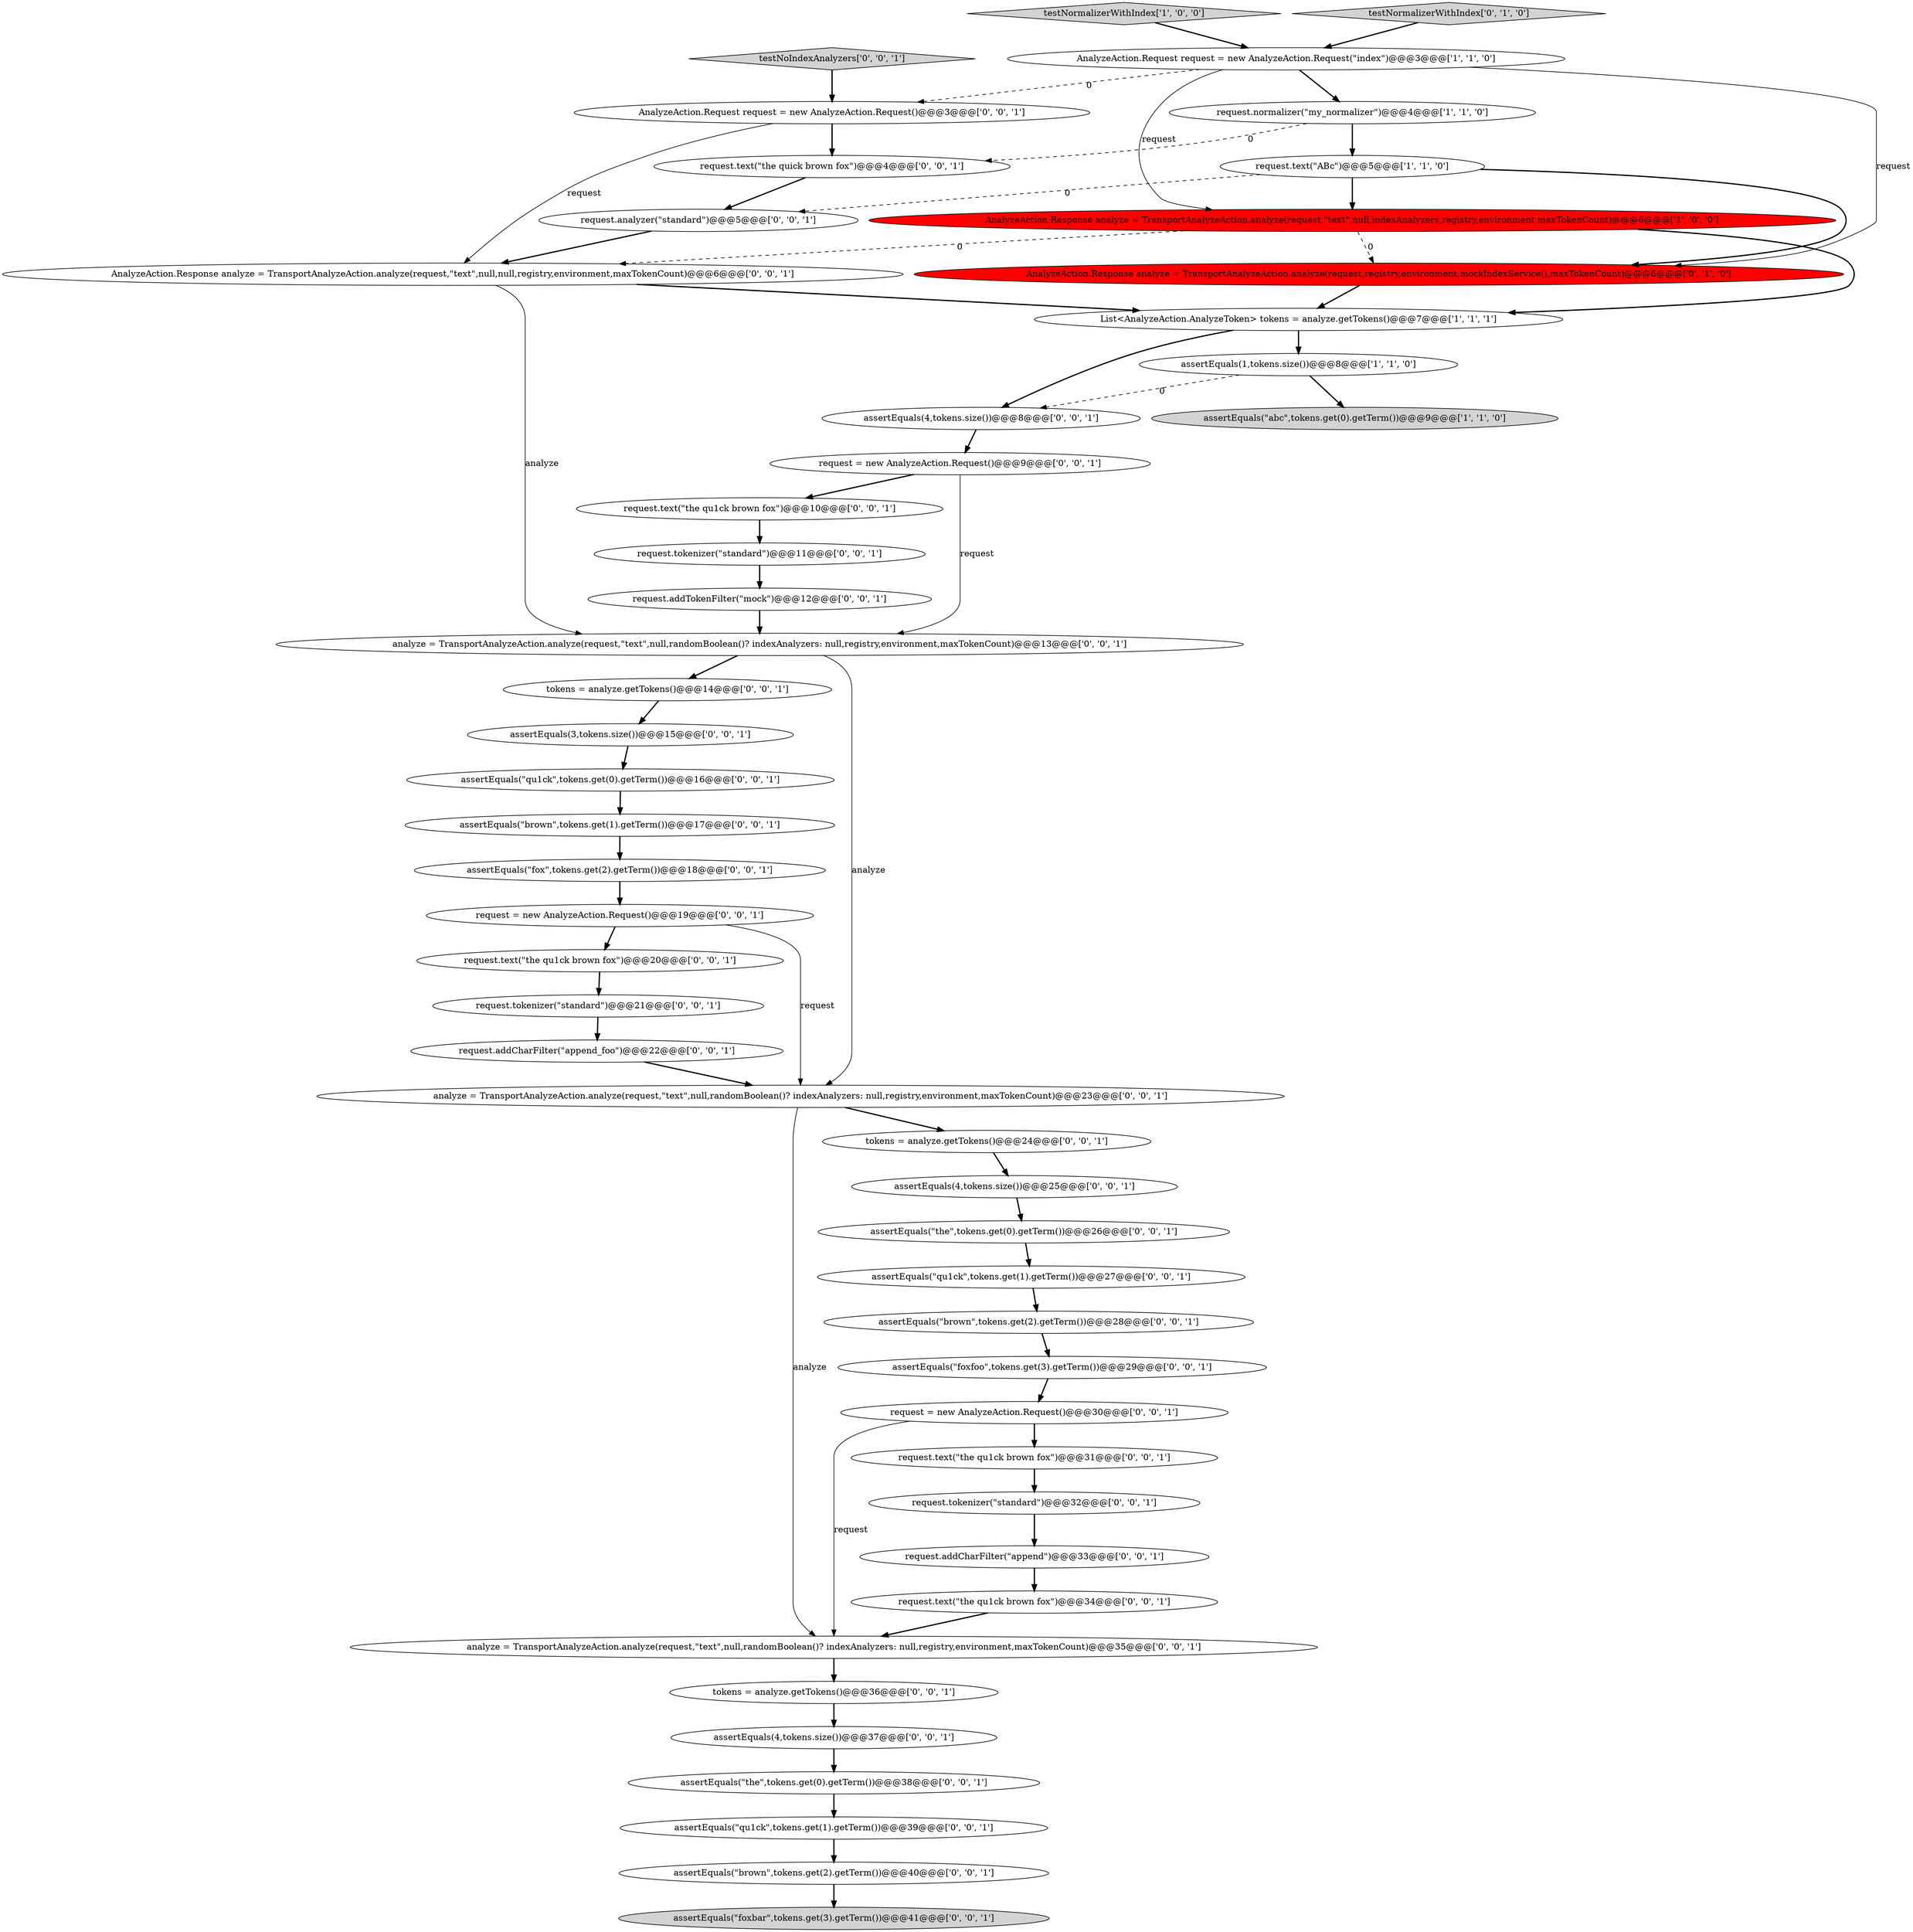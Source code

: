 digraph {
23 [style = filled, label = "request.text(\"the qu1ck brown fox\")@@@20@@@['0', '0', '1']", fillcolor = white, shape = ellipse image = "AAA0AAABBB3BBB"];
31 [style = filled, label = "request = new AnalyzeAction.Request()@@@30@@@['0', '0', '1']", fillcolor = white, shape = ellipse image = "AAA0AAABBB3BBB"];
47 [style = filled, label = "request.addCharFilter(\"append_foo\")@@@22@@@['0', '0', '1']", fillcolor = white, shape = ellipse image = "AAA0AAABBB3BBB"];
48 [style = filled, label = "analyze = TransportAnalyzeAction.analyze(request,\"text\",null,randomBoolean()? indexAnalyzers: null,registry,environment,maxTokenCount)@@@35@@@['0', '0', '1']", fillcolor = white, shape = ellipse image = "AAA0AAABBB3BBB"];
22 [style = filled, label = "tokens = analyze.getTokens()@@@14@@@['0', '0', '1']", fillcolor = white, shape = ellipse image = "AAA0AAABBB3BBB"];
14 [style = filled, label = "request.tokenizer(\"standard\")@@@32@@@['0', '0', '1']", fillcolor = white, shape = ellipse image = "AAA0AAABBB3BBB"];
6 [style = filled, label = "AnalyzeAction.Response analyze = TransportAnalyzeAction.analyze(request,\"text\",null,indexAnalyzers,registry,environment,maxTokenCount)@@@6@@@['1', '0', '0']", fillcolor = red, shape = ellipse image = "AAA1AAABBB1BBB"];
17 [style = filled, label = "request.analyzer(\"standard\")@@@5@@@['0', '0', '1']", fillcolor = white, shape = ellipse image = "AAA0AAABBB3BBB"];
5 [style = filled, label = "assertEquals(\"abc\",tokens.get(0).getTerm())@@@9@@@['1', '1', '0']", fillcolor = lightgray, shape = ellipse image = "AAA0AAABBB1BBB"];
42 [style = filled, label = "assertEquals(\"the\",tokens.get(0).getTerm())@@@26@@@['0', '0', '1']", fillcolor = white, shape = ellipse image = "AAA0AAABBB3BBB"];
0 [style = filled, label = "request.text(\"ABc\")@@@5@@@['1', '1', '0']", fillcolor = white, shape = ellipse image = "AAA0AAABBB1BBB"];
25 [style = filled, label = "request = new AnalyzeAction.Request()@@@19@@@['0', '0', '1']", fillcolor = white, shape = ellipse image = "AAA0AAABBB3BBB"];
28 [style = filled, label = "analyze = TransportAnalyzeAction.analyze(request,\"text\",null,randomBoolean()? indexAnalyzers: null,registry,environment,maxTokenCount)@@@23@@@['0', '0', '1']", fillcolor = white, shape = ellipse image = "AAA0AAABBB3BBB"];
10 [style = filled, label = "request.text(\"the qu1ck brown fox\")@@@10@@@['0', '0', '1']", fillcolor = white, shape = ellipse image = "AAA0AAABBB3BBB"];
27 [style = filled, label = "analyze = TransportAnalyzeAction.analyze(request,\"text\",null,randomBoolean()? indexAnalyzers: null,registry,environment,maxTokenCount)@@@13@@@['0', '0', '1']", fillcolor = white, shape = ellipse image = "AAA0AAABBB3BBB"];
15 [style = filled, label = "request = new AnalyzeAction.Request()@@@9@@@['0', '0', '1']", fillcolor = white, shape = ellipse image = "AAA0AAABBB3BBB"];
12 [style = filled, label = "AnalyzeAction.Response analyze = TransportAnalyzeAction.analyze(request,\"text\",null,null,registry,environment,maxTokenCount)@@@6@@@['0', '0', '1']", fillcolor = white, shape = ellipse image = "AAA0AAABBB3BBB"];
38 [style = filled, label = "assertEquals(4,tokens.size())@@@8@@@['0', '0', '1']", fillcolor = white, shape = ellipse image = "AAA0AAABBB3BBB"];
30 [style = filled, label = "assertEquals(\"qu1ck\",tokens.get(1).getTerm())@@@39@@@['0', '0', '1']", fillcolor = white, shape = ellipse image = "AAA0AAABBB3BBB"];
32 [style = filled, label = "tokens = analyze.getTokens()@@@36@@@['0', '0', '1']", fillcolor = white, shape = ellipse image = "AAA0AAABBB3BBB"];
40 [style = filled, label = "assertEquals(\"fox\",tokens.get(2).getTerm())@@@18@@@['0', '0', '1']", fillcolor = white, shape = ellipse image = "AAA0AAABBB3BBB"];
45 [style = filled, label = "assertEquals(\"brown\",tokens.get(1).getTerm())@@@17@@@['0', '0', '1']", fillcolor = white, shape = ellipse image = "AAA0AAABBB3BBB"];
44 [style = filled, label = "assertEquals(\"brown\",tokens.get(2).getTerm())@@@28@@@['0', '0', '1']", fillcolor = white, shape = ellipse image = "AAA0AAABBB3BBB"];
39 [style = filled, label = "assertEquals(\"the\",tokens.get(0).getTerm())@@@38@@@['0', '0', '1']", fillcolor = white, shape = ellipse image = "AAA0AAABBB3BBB"];
2 [style = filled, label = "testNormalizerWithIndex['1', '0', '0']", fillcolor = lightgray, shape = diamond image = "AAA0AAABBB1BBB"];
34 [style = filled, label = "request.text(\"the qu1ck brown fox\")@@@34@@@['0', '0', '1']", fillcolor = white, shape = ellipse image = "AAA0AAABBB3BBB"];
26 [style = filled, label = "assertEquals(4,tokens.size())@@@37@@@['0', '0', '1']", fillcolor = white, shape = ellipse image = "AAA0AAABBB3BBB"];
29 [style = filled, label = "request.tokenizer(\"standard\")@@@11@@@['0', '0', '1']", fillcolor = white, shape = ellipse image = "AAA0AAABBB3BBB"];
46 [style = filled, label = "request.addTokenFilter(\"mock\")@@@12@@@['0', '0', '1']", fillcolor = white, shape = ellipse image = "AAA0AAABBB3BBB"];
9 [style = filled, label = "testNormalizerWithIndex['0', '1', '0']", fillcolor = lightgray, shape = diamond image = "AAA0AAABBB2BBB"];
4 [style = filled, label = "request.normalizer(\"my_normalizer\")@@@4@@@['1', '1', '0']", fillcolor = white, shape = ellipse image = "AAA0AAABBB1BBB"];
1 [style = filled, label = "AnalyzeAction.Request request = new AnalyzeAction.Request(\"index\")@@@3@@@['1', '1', '0']", fillcolor = white, shape = ellipse image = "AAA0AAABBB1BBB"];
16 [style = filled, label = "assertEquals(3,tokens.size())@@@15@@@['0', '0', '1']", fillcolor = white, shape = ellipse image = "AAA0AAABBB3BBB"];
18 [style = filled, label = "assertEquals(\"qu1ck\",tokens.get(1).getTerm())@@@27@@@['0', '0', '1']", fillcolor = white, shape = ellipse image = "AAA0AAABBB3BBB"];
35 [style = filled, label = "AnalyzeAction.Request request = new AnalyzeAction.Request()@@@3@@@['0', '0', '1']", fillcolor = white, shape = ellipse image = "AAA0AAABBB3BBB"];
36 [style = filled, label = "request.text(\"the quick brown fox\")@@@4@@@['0', '0', '1']", fillcolor = white, shape = ellipse image = "AAA0AAABBB3BBB"];
37 [style = filled, label = "tokens = analyze.getTokens()@@@24@@@['0', '0', '1']", fillcolor = white, shape = ellipse image = "AAA0AAABBB3BBB"];
41 [style = filled, label = "request.tokenizer(\"standard\")@@@21@@@['0', '0', '1']", fillcolor = white, shape = ellipse image = "AAA0AAABBB3BBB"];
8 [style = filled, label = "AnalyzeAction.Response analyze = TransportAnalyzeAction.analyze(request,registry,environment,mockIndexService(),maxTokenCount)@@@6@@@['0', '1', '0']", fillcolor = red, shape = ellipse image = "AAA1AAABBB2BBB"];
33 [style = filled, label = "assertEquals(4,tokens.size())@@@25@@@['0', '0', '1']", fillcolor = white, shape = ellipse image = "AAA0AAABBB3BBB"];
13 [style = filled, label = "request.text(\"the qu1ck brown fox\")@@@31@@@['0', '0', '1']", fillcolor = white, shape = ellipse image = "AAA0AAABBB3BBB"];
11 [style = filled, label = "testNoIndexAnalyzers['0', '0', '1']", fillcolor = lightgray, shape = diamond image = "AAA0AAABBB3BBB"];
19 [style = filled, label = "assertEquals(\"brown\",tokens.get(2).getTerm())@@@40@@@['0', '0', '1']", fillcolor = white, shape = ellipse image = "AAA0AAABBB3BBB"];
43 [style = filled, label = "assertEquals(\"qu1ck\",tokens.get(0).getTerm())@@@16@@@['0', '0', '1']", fillcolor = white, shape = ellipse image = "AAA0AAABBB3BBB"];
3 [style = filled, label = "List<AnalyzeAction.AnalyzeToken> tokens = analyze.getTokens()@@@7@@@['1', '1', '1']", fillcolor = white, shape = ellipse image = "AAA0AAABBB1BBB"];
20 [style = filled, label = "assertEquals(\"foxfoo\",tokens.get(3).getTerm())@@@29@@@['0', '0', '1']", fillcolor = white, shape = ellipse image = "AAA0AAABBB3BBB"];
21 [style = filled, label = "assertEquals(\"foxbar\",tokens.get(3).getTerm())@@@41@@@['0', '0', '1']", fillcolor = lightgray, shape = ellipse image = "AAA0AAABBB3BBB"];
24 [style = filled, label = "request.addCharFilter(\"append\")@@@33@@@['0', '0', '1']", fillcolor = white, shape = ellipse image = "AAA0AAABBB3BBB"];
7 [style = filled, label = "assertEquals(1,tokens.size())@@@8@@@['1', '1', '0']", fillcolor = white, shape = ellipse image = "AAA0AAABBB1BBB"];
6->3 [style = bold, label=""];
14->24 [style = bold, label=""];
1->4 [style = bold, label=""];
15->10 [style = bold, label=""];
42->18 [style = bold, label=""];
28->37 [style = bold, label=""];
31->48 [style = solid, label="request"];
6->8 [style = dashed, label="0"];
1->35 [style = dashed, label="0"];
34->48 [style = bold, label=""];
0->6 [style = bold, label=""];
22->16 [style = bold, label=""];
25->23 [style = bold, label=""];
2->1 [style = bold, label=""];
25->28 [style = solid, label="request"];
31->13 [style = bold, label=""];
47->28 [style = bold, label=""];
8->3 [style = bold, label=""];
35->12 [style = solid, label="request"];
40->25 [style = bold, label=""];
1->8 [style = solid, label="request"];
24->34 [style = bold, label=""];
15->27 [style = solid, label="request"];
28->48 [style = solid, label="analyze"];
20->31 [style = bold, label=""];
23->41 [style = bold, label=""];
3->38 [style = bold, label=""];
38->15 [style = bold, label=""];
27->22 [style = bold, label=""];
32->26 [style = bold, label=""];
26->39 [style = bold, label=""];
11->35 [style = bold, label=""];
43->45 [style = bold, label=""];
0->17 [style = dashed, label="0"];
4->0 [style = bold, label=""];
6->12 [style = dashed, label="0"];
39->30 [style = bold, label=""];
30->19 [style = bold, label=""];
7->5 [style = bold, label=""];
17->12 [style = bold, label=""];
18->44 [style = bold, label=""];
4->36 [style = dashed, label="0"];
10->29 [style = bold, label=""];
3->7 [style = bold, label=""];
33->42 [style = bold, label=""];
44->20 [style = bold, label=""];
29->46 [style = bold, label=""];
46->27 [style = bold, label=""];
7->38 [style = dashed, label="0"];
0->8 [style = bold, label=""];
16->43 [style = bold, label=""];
48->32 [style = bold, label=""];
27->28 [style = solid, label="analyze"];
12->3 [style = bold, label=""];
41->47 [style = bold, label=""];
36->17 [style = bold, label=""];
12->27 [style = solid, label="analyze"];
35->36 [style = bold, label=""];
9->1 [style = bold, label=""];
37->33 [style = bold, label=""];
13->14 [style = bold, label=""];
45->40 [style = bold, label=""];
1->6 [style = solid, label="request"];
19->21 [style = bold, label=""];
}
